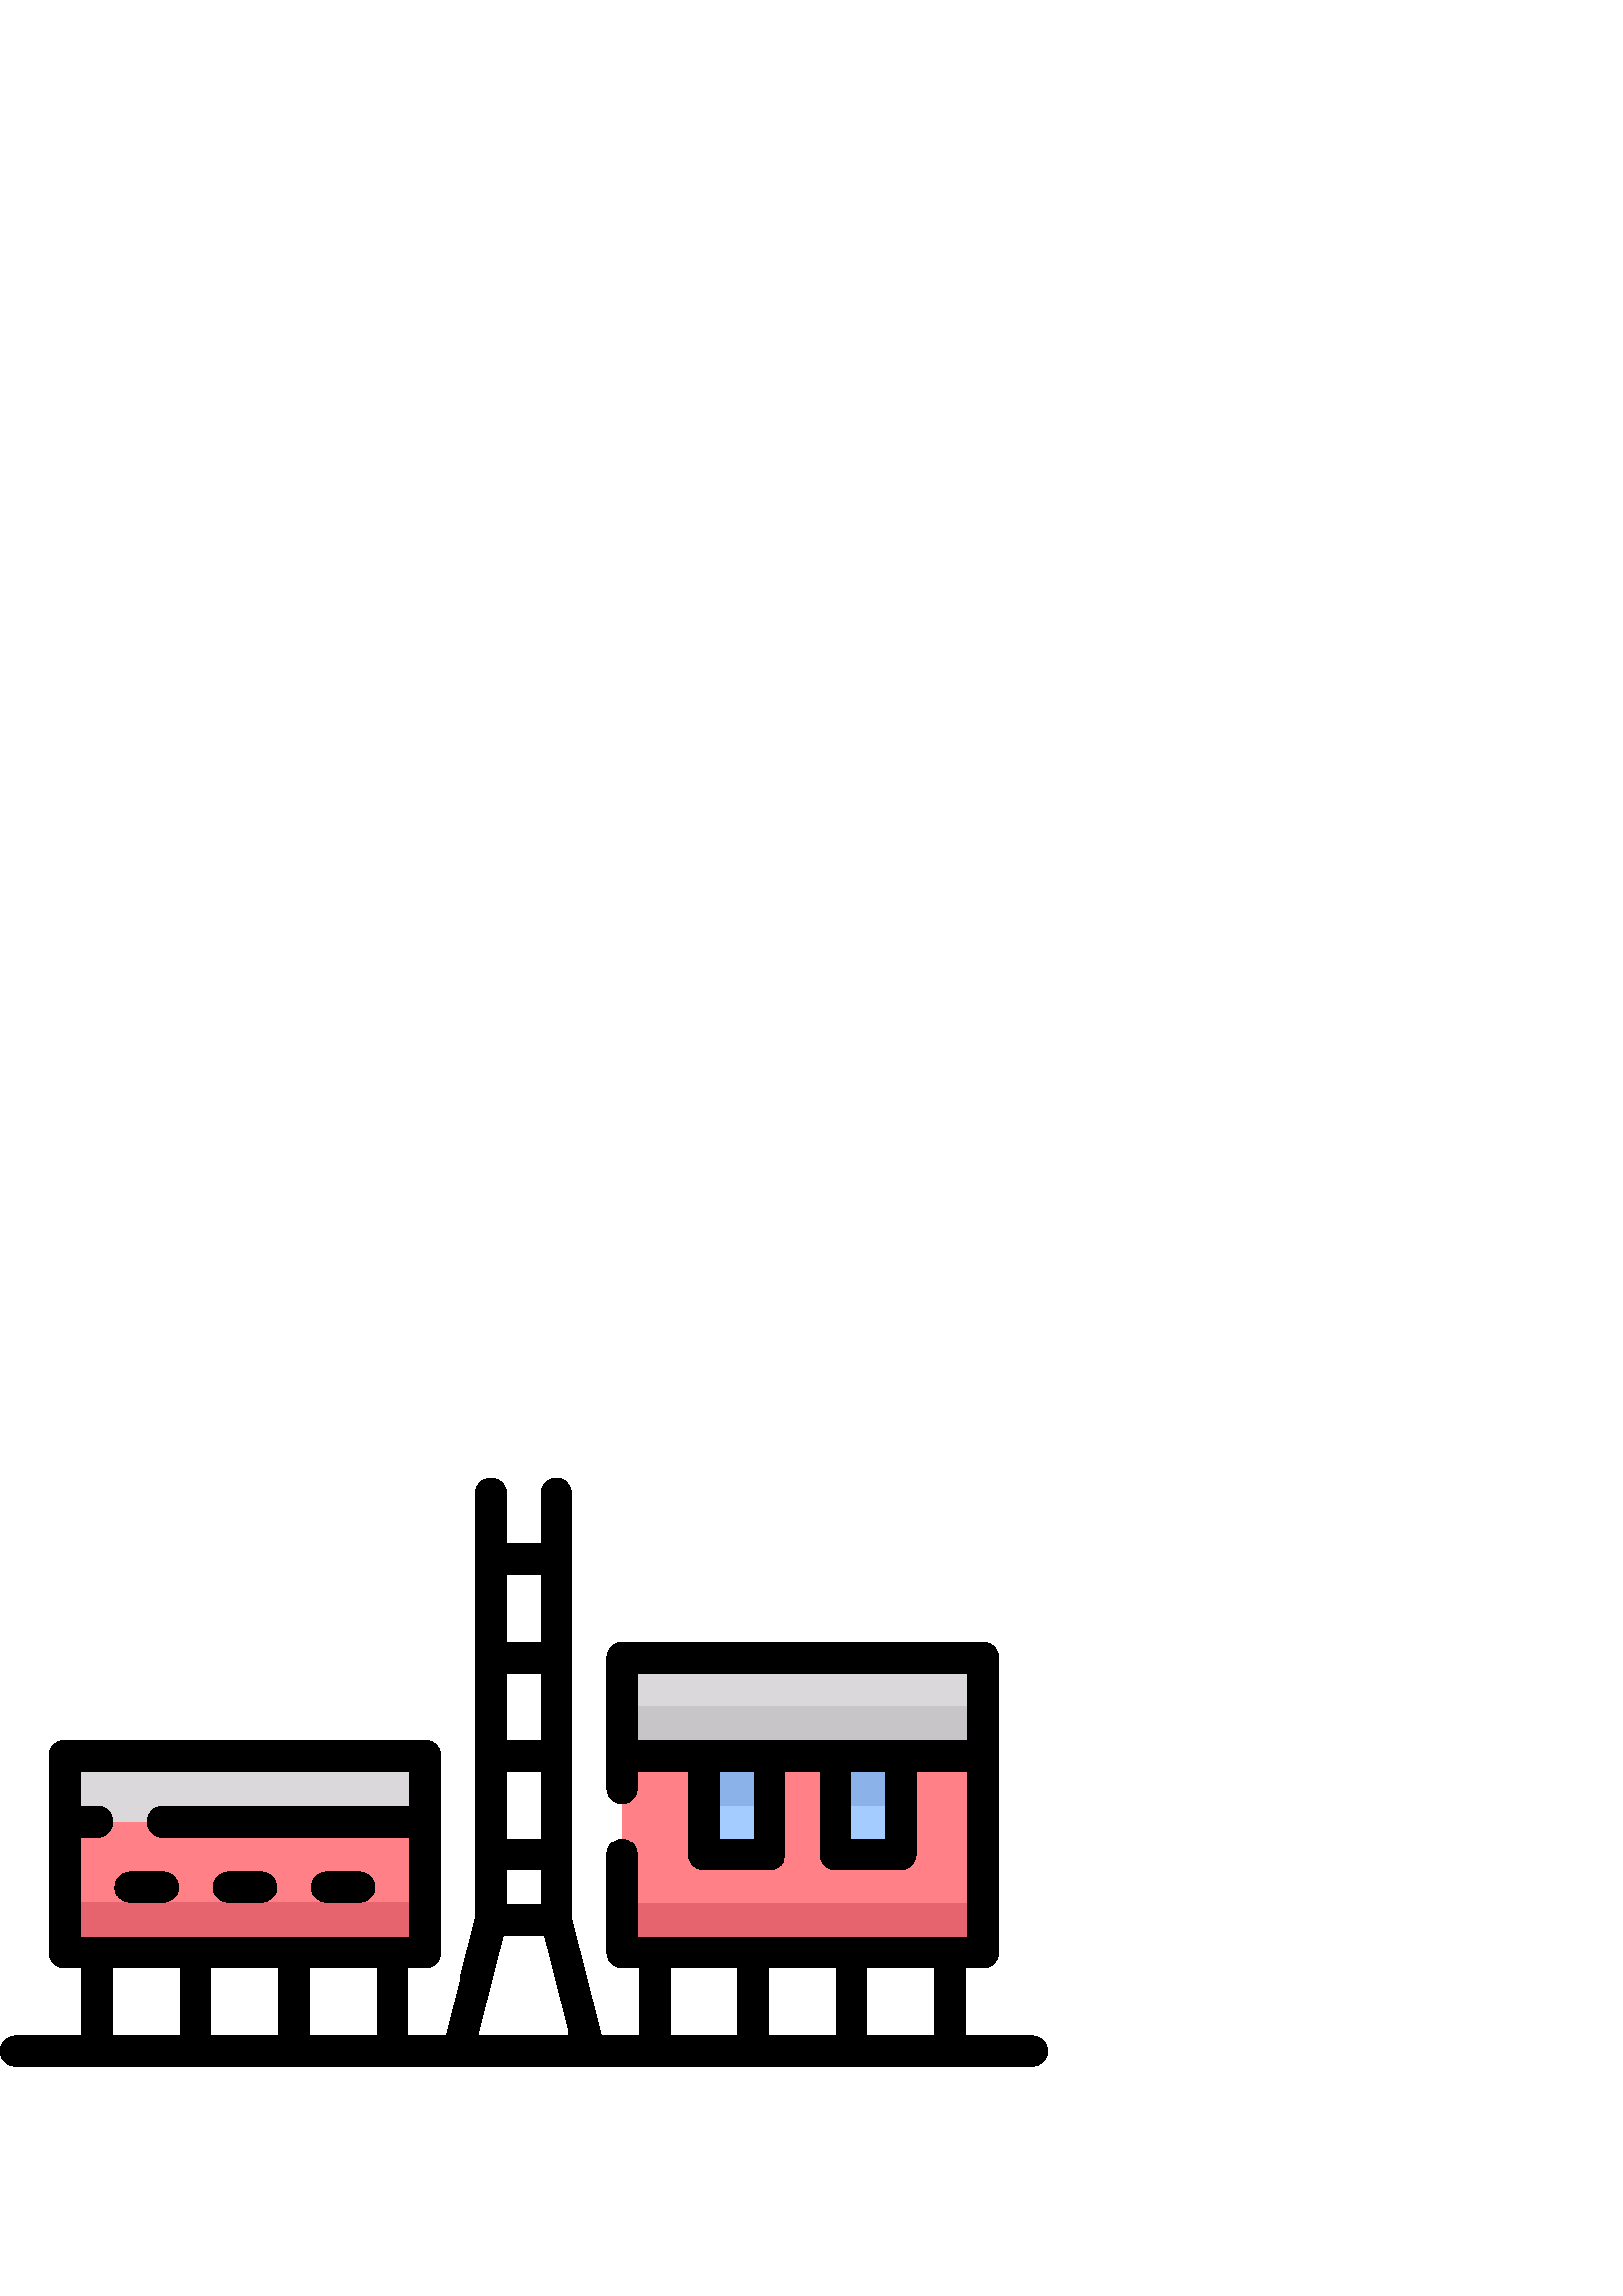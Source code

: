 %!PS-Adobe-3.0 EPSF-3.0
%%Pages: 1
%%DocumentData: Clean7Bit
%%LanguageLevel: 2
%%BoundingBox: 0 84 384 300
%%EndComments
%%BeginProlog
save
50 dict begin
/q { gsave } bind def
/Q { grestore } bind def
/cm { 6 array astore concat } bind def
/w { setlinewidth } bind def
/J { setlinecap } bind def
/j { setlinejoin } bind def
/M { setmiterlimit } bind def
/d { setdash } bind def
/m { moveto } bind def
/l { lineto } bind def
/c { curveto } bind def
/h { closepath } bind def
/re { exch dup neg 3 1 roll 5 3 roll moveto 0 rlineto
      0 exch rlineto 0 rlineto closepath } bind def
/S { stroke } bind def
/f { fill } bind def
/f* { eofill } bind def
/n { newpath } bind def
/W { clip } bind def
/W* { eoclip } bind def
/BT { } bind def
/ET { } bind def
/pdfmark where { pop globaldict /?pdfmark /exec load put }
    { globaldict begin /?pdfmark /pop load def /pdfmark
    /cleartomark load def end } ifelse
/BDC { mark 3 1 roll /BDC pdfmark } bind def
/EMC { mark /EMC pdfmark } bind def
/cairo_store_point { /cairo_point_y exch def /cairo_point_x exch def } def
/Tj { show currentpoint cairo_store_point } bind def
/TJ {
  {
    dup
    type /stringtype eq
    { show } { -0.001 mul 0 cairo_font_matrix dtransform rmoveto } ifelse
  } forall
  currentpoint cairo_store_point
} bind def
/cairo_selectfont { cairo_font_matrix aload pop pop pop 0 0 6 array astore
    cairo_font exch selectfont cairo_point_x cairo_point_y moveto } bind def
/Tf { pop /cairo_font exch def /cairo_font_matrix where
      { pop cairo_selectfont } if } bind def
/Td { matrix translate cairo_font_matrix matrix concatmatrix dup
      /cairo_font_matrix exch def dup 4 get exch 5 get cairo_store_point
      /cairo_font where { pop cairo_selectfont } if } bind def
/Tm { 2 copy 8 2 roll 6 array astore /cairo_font_matrix exch def
      cairo_store_point /cairo_font where { pop cairo_selectfont } if } bind def
/g { setgray } bind def
/rg { setrgbcolor } bind def
/d1 { setcachedevice } bind def
%%EndProlog
%%BeginSetup
%%EndSetup
%%Page: 1 1
%%BeginPageSetup
%%PageBoundingBox: 0 84 384 300
%%EndPageSetup
q 0 84 384 216 rectclip q
1 0.502 0.525 rg
228.074 234.086 132.266 -108.219 re f
23.66 198.012 132.266 -72.145 re f
0.855 0.847 0.859 rg
228.074 234.086 132.266 -36.074 re f
0.784 0.773 0.788 rg
228.074 216.047 132.266 -18.035 re f
0.643 0.8 1 rg
258.133 198.012 24.047 -36.074 re f
0.545 0.702 0.918 rg
258.133 198.012 24.047 -18.035 re f
0.898 0.392 0.431 rg
228.074 143.902 132.266 -18.035 re f
0.855 0.847 0.859 rg
23.66 198.012 132.266 -24.047 re f
0.898 0.392 0.431 rg
23.66 144.293 132.266 -18.426 re f
0.643 0.8 1 rg
306.23 198.012 24.047 -36.074 re f
0.545 0.702 0.918 rg
306.23 198.012 24.047 -18.035 re f
0 g
378.375 95.418 m 353.938 95.418 l 353.938 120.242 l 360.34 120.242 l 363.445
 120.242 365.965 122.762 365.965 125.867 c 365.965 234.086 l 365.965 237.191
 363.445 239.711 360.34 239.711 c 228.074 239.711 l 224.965 239.711 222.449
 237.191 222.449 234.086 c 222.449 185.988 l 222.449 182.883 224.965 180.363
 228.074 180.363 c 231.18 180.363 233.699 182.883 233.699 185.988 c 233.699
 192.387 l 252.508 192.387 l 252.508 161.938 l 252.508 158.832 255.027 156.312
 258.133 156.312 c 282.18 156.312 l 285.289 156.312 287.805 158.832 287.805
 161.938 c 287.805 192.387 l 300.605 192.387 l 300.605 161.938 l 300.605
 158.832 303.125 156.312 306.23 156.312 c 330.277 156.312 l 333.383 156.312
 335.902 158.832 335.902 161.938 c 335.902 192.387 l 354.715 192.387 l 354.715
 131.492 l 233.699 131.492 l 233.699 161.941 l 233.699 165.047 231.18 167.566
 228.074 167.566 c 224.965 167.566 222.449 165.047 222.449 161.941 c 222.449
 125.867 l 222.449 122.762 224.965 120.242 228.074 120.242 c 234.473 120.242
 l 234.473 95.418 l 220.441 95.418 l 209.648 138.582 l 209.648 294.207 l
 209.648 297.312 207.129 299.832 204.023 299.832 c 200.918 299.832 198.398
 297.312 198.398 294.207 c 198.398 275.781 l 185.602 275.781 l 185.602 294.207
 l 185.602 297.312 183.082 299.832 179.977 299.832 c 176.871 299.832 174.352
 297.312 174.352 294.207 c 174.352 138.582 l 163.559 95.418 l 149.527 95.418
 l 149.527 120.242 l 155.926 120.242 l 159.035 120.242 161.551 122.762 161.551
 125.867 c 161.551 198.012 l 161.551 201.117 159.035 203.637 155.926 203.637
 c 23.66 203.637 l 20.555 203.637 18.035 201.117 18.035 198.012 c 18.035
 125.867 l 18.035 122.762 20.555 120.242 23.66 120.242 c 30.059 120.242 
l 30.059 95.418 l 5.625 95.418 l 2.52 95.418 0 92.898 0 89.793 c 0 86.688
 2.52 84.168 5.625 84.168 c 378.375 84.168 l 381.48 84.168 384 86.688 384
 89.793 c 384 92.898 381.48 95.418 378.375 95.418 c h
276.555 167.562 m 263.758 167.562 l 263.758 192.387 l 276.555 192.387 l
 h
324.652 167.562 m 311.855 167.562 l 311.855 192.387 l 324.652 192.387 l
 h
233.699 203.637 m 233.699 228.461 l 354.715 228.461 l 354.715 203.637 l
 h
342.688 95.418 m 317.867 95.418 l 317.867 120.242 l 342.688 120.242 l h
306.617 95.418 m 281.793 95.418 l 281.793 120.242 l 306.617 120.242 l h
245.723 120.242 m 270.543 120.242 l 270.543 95.418 l 245.723 95.418 l h
185.602 143.516 m 185.602 156.316 l 198.398 156.316 l 198.398 143.516 l
 h
198.398 167.562 m 185.602 167.562 l 185.602 192.387 l 198.398 192.387 l
 h
198.398 203.637 m 185.602 203.637 l 185.602 228.461 l 198.398 228.461 l
 h
198.398 264.531 m 198.398 239.711 l 185.602 239.711 l 185.602 264.531 l
 h
184.367 132.266 m 199.633 132.266 l 208.844 95.418 l 175.156 95.418 l h
138.277 95.418 m 113.457 95.418 l 113.457 120.242 l 138.277 120.242 l h
102.207 120.242 m 102.207 95.418 l 77.383 95.418 l 77.383 120.242 l h
29.285 168.34 m 35.684 168.34 l 38.789 168.34 41.309 170.859 41.309 173.965
 c 41.309 177.07 38.789 179.59 35.684 179.59 c 29.285 179.59 l 29.285 192.387
 l 150.301 192.387 l 150.301 179.59 l 59.738 179.59 l 56.629 179.59 54.113
 177.07 54.113 173.965 c 54.113 170.859 56.629 168.34 59.738 168.34 c 150.301
 168.34 l 150.301 131.492 l 29.285 131.492 l h
41.312 120.242 m 66.133 120.242 l 66.133 95.418 l 41.312 95.418 l h
41.312 120.242 m f
47.711 144.289 m 59.734 144.289 l 62.84 144.289 65.359 146.809 65.359 149.914
 c 65.359 153.023 62.84 155.539 59.734 155.539 c 47.711 155.539 l 44.602
 155.539 42.086 153.023 42.086 149.914 c 42.086 146.809 44.602 144.289 47.711
 144.289 c h
47.711 144.289 m f
83.781 144.289 m 95.805 144.289 l 98.914 144.289 101.43 146.809 101.43 
149.914 c 101.43 153.023 98.914 155.539 95.805 155.539 c 83.781 155.539 
l 80.676 155.539 78.156 153.023 78.156 149.914 c 78.156 146.809 80.676 144.289
 83.781 144.289 c h
83.781 144.289 m f
119.855 144.289 m 131.879 144.289 l 134.984 144.289 137.504 146.809 137.504
 149.914 c 137.504 153.023 134.984 155.539 131.879 155.539 c 119.855 155.539
 l 116.75 155.539 114.23 153.023 114.23 149.914 c 114.23 146.809 116.75 
144.289 119.855 144.289 c h
119.855 144.289 m f
Q Q
showpage
%%Trailer
end restore
%%EOF
